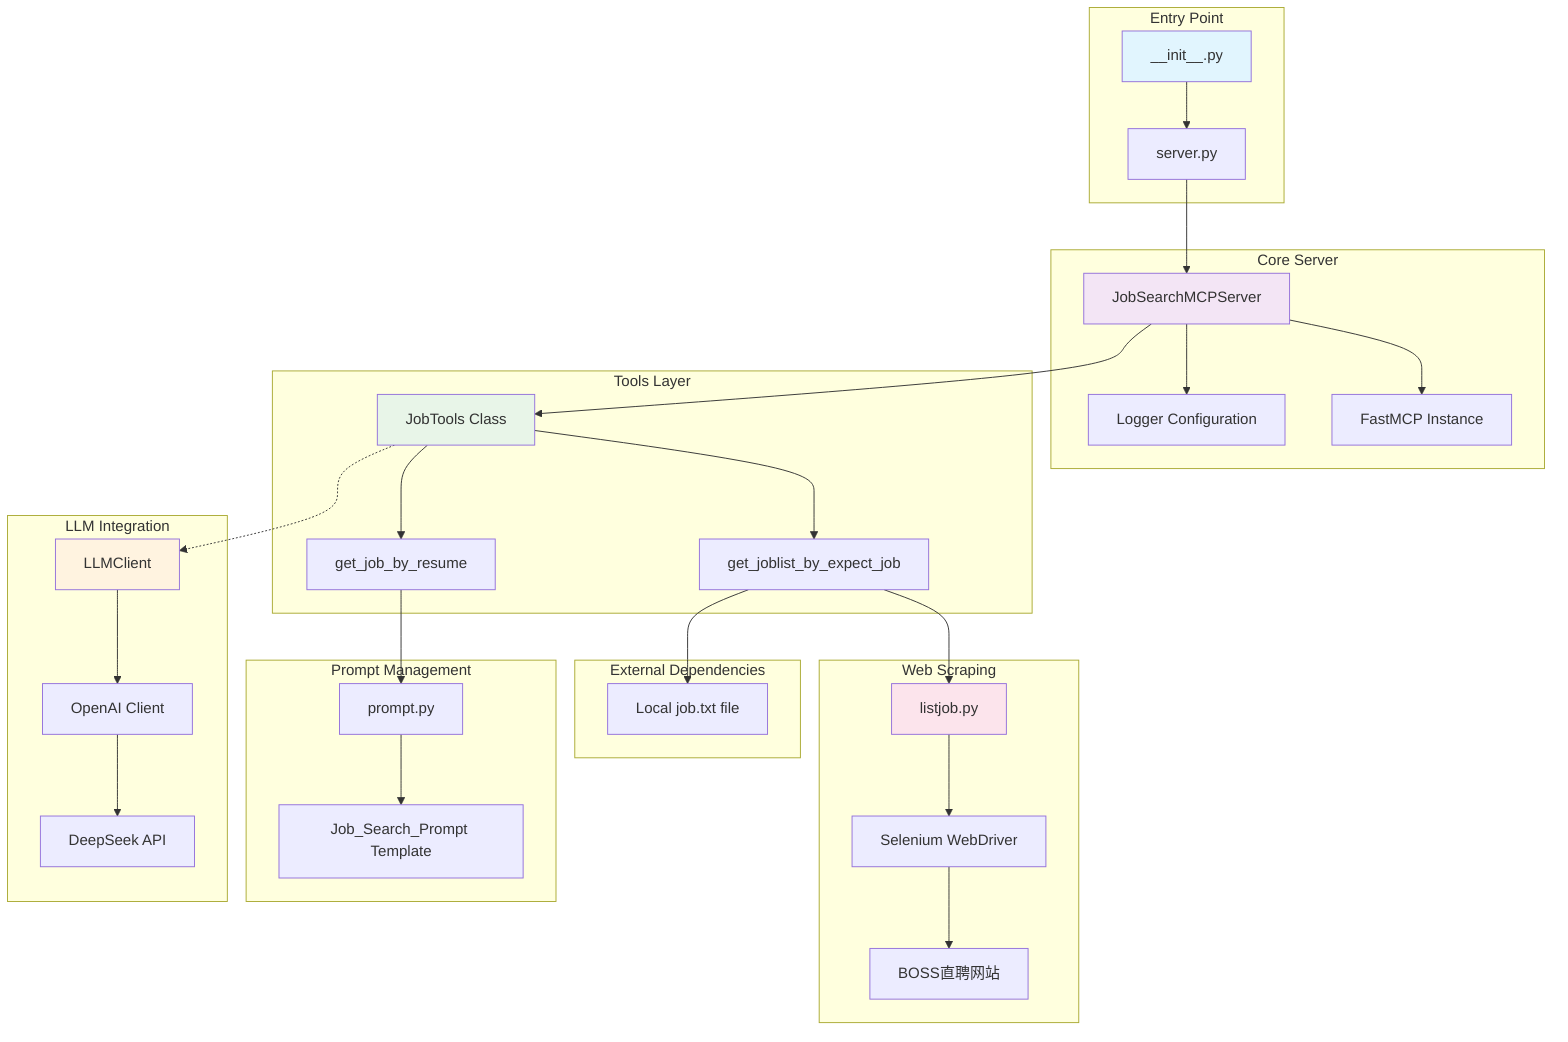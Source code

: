 graph TB
    subgraph "Entry Point"
        A[__init__.py] --> B[server.py]
    end
    
    subgraph "Core Server"
        B --> C[JobSearchMCPServer]
        C --> D[FastMCP Instance]
        C --> E[Logger Configuration]
    end
    
    subgraph "Tools Layer"
        F[JobTools Class] --> G[get_joblist_by_expect_job]
        F --> H[get_job_by_resume]
        C --> F
    end
    
    subgraph "LLM Integration"
        I[LLMClient] --> J[OpenAI Client]
        J --> K[DeepSeek API]
        F -.-> I
    end
    
    subgraph "Web Scraping"
        L[listjob.py] --> M[Selenium WebDriver]
        M --> N[BOSS直聘网站]
        G --> L
    end
    
    subgraph "Prompt Management"
        O[prompt.py] --> P[Job_Search_Prompt Template]
        H --> O
    end
    
    subgraph "External Dependencies"
        N[BOSS直聘网站]
        K[DeepSeek API]
        Q[Local job.txt file]
        G --> Q
    end
    
    style A fill:#e1f5fe
    style C fill:#f3e5f5
    style F fill:#e8f5e8
    style I fill:#fff3e0
    style L fill:#fce4ec